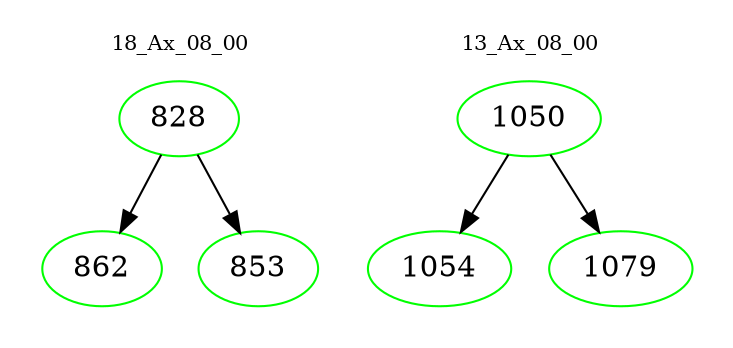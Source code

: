 digraph{
subgraph cluster_0 {
color = white
label = "18_Ax_08_00";
fontsize=10;
T0_828 [label="828", color="green"]
T0_828 -> T0_862 [color="black"]
T0_862 [label="862", color="green"]
T0_828 -> T0_853 [color="black"]
T0_853 [label="853", color="green"]
}
subgraph cluster_1 {
color = white
label = "13_Ax_08_00";
fontsize=10;
T1_1050 [label="1050", color="green"]
T1_1050 -> T1_1054 [color="black"]
T1_1054 [label="1054", color="green"]
T1_1050 -> T1_1079 [color="black"]
T1_1079 [label="1079", color="green"]
}
}
